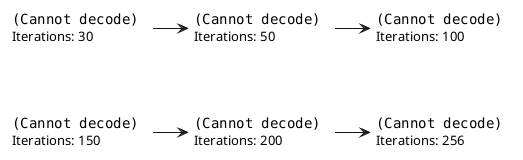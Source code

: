 @startuml

<style>
note {
    backgroundcolor white
    linecolor transparent
}
</style>

note as img_1
    <img:/home/darcy/Documents/parallelism/images/iter_30.png>
    Iterations: 30
end note

note as img_2
    <img:/home/darcy/Documents/parallelism/images/iter_50.png>
    Iterations: 50
end note

note as img_3
    <img:/home/darcy/Documents/parallelism/images/iter_100.png>
    Iterations: 100
end note

note as img_4
    <img:/home/darcy/Documents/parallelism/images/iter_150.png>
    Iterations: 150
end note

note as img_5
    <img:/home/darcy/Documents/parallelism/images/iter_200.png>
    Iterations: 200
end note

note as img_6
    <img:/home/darcy/Documents/parallelism/images/iter_256.png>
    Iterations: 256
end note

img_1 -r-> img_2
img_2 -r-> img_3
img_1 -[hidden]d->img_4
img_4 -r-> img_5
img_5 -r-> img_6

@enduml